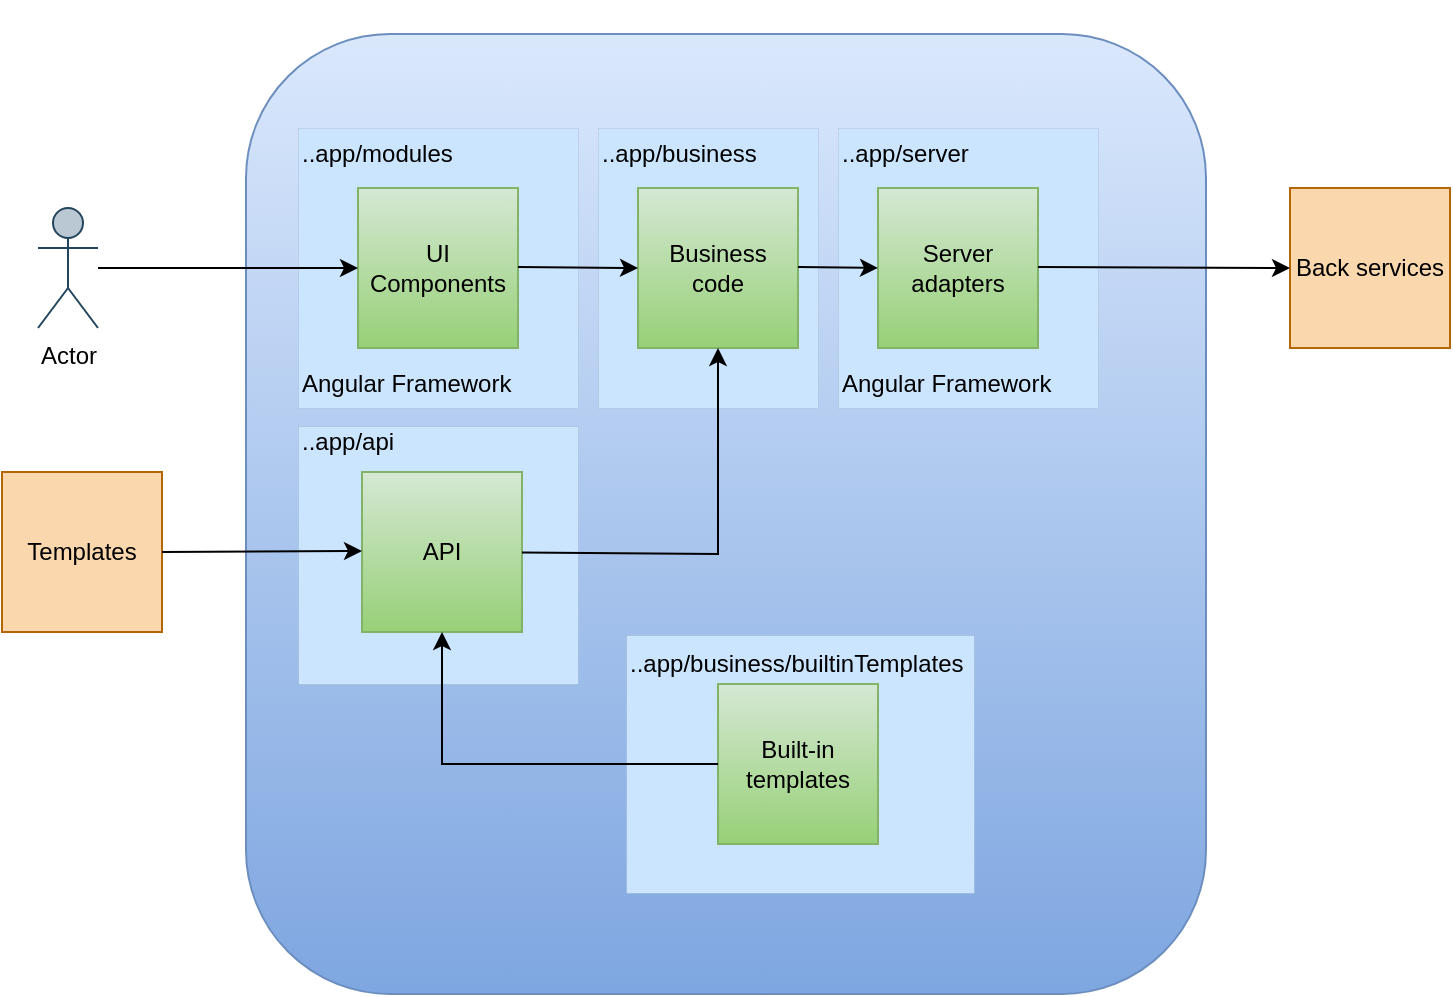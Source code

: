 <mxfile version="24.9.1">
  <diagram id="z6Yjpe6HvQgAe8unCV71" name="Page-1">
    <mxGraphModel dx="1434" dy="793" grid="1" gridSize="10" guides="1" tooltips="1" connect="1" arrows="1" fold="1" page="1" pageScale="1" pageWidth="827" pageHeight="1169" math="0" shadow="0">
      <root>
        <mxCell id="0" />
        <mxCell id="1" parent="0" />
        <mxCell id="FSSSU1nTyY8xmhBLleuj-13" value="&lt;div align=&quot;right&quot;&gt;&lt;br&gt;&lt;/div&gt;" style="whiteSpace=wrap;html=1;aspect=fixed;labelPosition=center;verticalLabelPosition=top;align=center;verticalAlign=bottom;fillColor=#dae8fc;strokeColor=#6c8ebf;rounded=1;gradientColor=#7ea6e0;" parent="1" vertex="1">
          <mxGeometry x="194" y="90" width="480" height="480" as="geometry" />
        </mxCell>
        <mxCell id="fpFChmSEyJDjpxVGa_st-11" value="&lt;div&gt;..app/business/builtinTemplates&lt;/div&gt;&lt;div&gt;&lt;br&gt;&lt;/div&gt;&lt;div&gt;&lt;br&gt;&lt;/div&gt;&lt;div&gt;&lt;br&gt;&lt;/div&gt;&lt;div&gt;&lt;br&gt;&lt;/div&gt;&lt;div&gt;&lt;br&gt;&lt;/div&gt;&lt;div&gt;&lt;br&gt;&lt;/div&gt;&lt;div&gt;&lt;br&gt;&lt;/div&gt;" style="rounded=0;whiteSpace=wrap;html=1;fillColor=#cce5ff;strokeWidth=0;strokeColor=#36393d;align=left;" parent="1" vertex="1">
          <mxGeometry x="384" y="390.5" width="174" height="129" as="geometry" />
        </mxCell>
        <mxCell id="fpFChmSEyJDjpxVGa_st-8" value="&lt;div&gt;..app/api &lt;br&gt;&lt;/div&gt;&lt;div&gt;&lt;br&gt;&lt;/div&gt;&lt;div&gt;&lt;br&gt;&lt;/div&gt;&lt;div&gt;&lt;br&gt;&lt;/div&gt;&lt;div&gt;&lt;br&gt;&lt;/div&gt;&lt;div&gt;&lt;br&gt;&lt;/div&gt;&lt;div&gt;&lt;br&gt;&lt;/div&gt;&lt;div&gt;&lt;br&gt;&lt;/div&gt;&lt;div&gt;&lt;br&gt;&lt;/div&gt;" style="rounded=0;whiteSpace=wrap;html=1;fillColor=#cce5ff;strokeWidth=0;strokeColor=#36393d;align=left;" parent="1" vertex="1">
          <mxGeometry x="220" y="286" width="140" height="129" as="geometry" />
        </mxCell>
        <mxCell id="fpFChmSEyJDjpxVGa_st-7" value="&lt;div&gt;..app/business &lt;br&gt;&lt;/div&gt;&lt;div&gt;&lt;br&gt;&lt;/div&gt;&lt;div&gt;&lt;br&gt;&lt;/div&gt;&lt;div&gt;&lt;br&gt;&lt;/div&gt;&lt;div&gt;&lt;br&gt;&lt;/div&gt;&lt;div&gt;&lt;br&gt;&lt;/div&gt;&lt;div&gt;&lt;br&gt;&lt;/div&gt;&lt;div&gt;&lt;br&gt;&lt;/div&gt;&lt;div&gt;&lt;br&gt;&lt;/div&gt;" style="rounded=0;whiteSpace=wrap;html=1;fillColor=#cce5ff;strokeWidth=0;strokeColor=#36393d;align=left;" parent="1" vertex="1">
          <mxGeometry x="370" y="137" width="110" height="140" as="geometry" />
        </mxCell>
        <mxCell id="fpFChmSEyJDjpxVGa_st-6" value="&lt;div&gt;..app/server &lt;br&gt;&lt;/div&gt;&lt;div&gt;&lt;br&gt;&lt;/div&gt;&lt;div&gt;&lt;br&gt;&lt;/div&gt;&lt;div&gt;&lt;br&gt;&lt;/div&gt;&lt;div&gt;&lt;br&gt;&lt;/div&gt;&lt;div&gt;&lt;br&gt;&lt;/div&gt;&lt;div&gt;&lt;br&gt;&lt;/div&gt;&lt;div&gt;&lt;br&gt;&lt;/div&gt;&lt;div&gt;Angular Framework&lt;/div&gt;" style="rounded=0;whiteSpace=wrap;html=1;fillColor=#cce5ff;strokeWidth=0;strokeColor=#36393d;align=left;" parent="1" vertex="1">
          <mxGeometry x="490" y="137" width="130" height="140" as="geometry" />
        </mxCell>
        <mxCell id="FSSSU1nTyY8xmhBLleuj-15" value="&lt;div&gt;..app/modules &lt;br&gt;&lt;/div&gt;&lt;div&gt;&lt;br&gt;&lt;/div&gt;&lt;div&gt;&lt;br&gt;&lt;/div&gt;&lt;div&gt;&lt;br&gt;&lt;/div&gt;&lt;div&gt;&lt;br&gt;&lt;/div&gt;&lt;div&gt;&lt;br&gt;&lt;/div&gt;&lt;div&gt;&lt;br&gt;&lt;/div&gt;&lt;div&gt;&lt;br&gt;&lt;/div&gt;&lt;div&gt;Angular Framework&lt;/div&gt;" style="rounded=0;whiteSpace=wrap;html=1;fillColor=#cce5ff;strokeWidth=0;strokeColor=#36393d;align=left;" parent="1" vertex="1">
          <mxGeometry x="220" y="137" width="140" height="140" as="geometry" />
        </mxCell>
        <mxCell id="FSSSU1nTyY8xmhBLleuj-1" value="Business code" style="whiteSpace=wrap;html=1;aspect=fixed;fillColor=#d5e8d4;strokeColor=#82b366;gradientColor=#97d077;" parent="1" vertex="1">
          <mxGeometry x="390" y="167" width="80" height="80" as="geometry" />
        </mxCell>
        <mxCell id="FSSSU1nTyY8xmhBLleuj-2" value="&lt;div&gt;Server adapters&lt;/div&gt;" style="whiteSpace=wrap;html=1;aspect=fixed;fillColor=#d5e8d4;strokeColor=#82b366;gradientColor=#97d077;" parent="1" vertex="1">
          <mxGeometry x="510" y="167" width="80" height="80" as="geometry" />
        </mxCell>
        <mxCell id="FSSSU1nTyY8xmhBLleuj-3" value="Back services" style="whiteSpace=wrap;html=1;aspect=fixed;fillColor=#fad7ac;strokeColor=#b46504;" parent="1" vertex="1">
          <mxGeometry x="716" y="167" width="80" height="80" as="geometry" />
        </mxCell>
        <mxCell id="FSSSU1nTyY8xmhBLleuj-4" value="&lt;div&gt;UI Components&lt;/div&gt;" style="whiteSpace=wrap;html=1;aspect=fixed;fillColor=#d5e8d4;strokeColor=#82b366;gradientColor=#97d077;" parent="1" vertex="1">
          <mxGeometry x="250" y="167" width="80" height="80" as="geometry" />
        </mxCell>
        <mxCell id="FSSSU1nTyY8xmhBLleuj-5" value="Actor" style="shape=umlActor;verticalLabelPosition=bottom;verticalAlign=top;html=1;outlineConnect=0;fillColor=#bac8d3;strokeColor=#23445d;" parent="1" vertex="1">
          <mxGeometry x="90" y="177" width="30" height="60" as="geometry" />
        </mxCell>
        <mxCell id="FSSSU1nTyY8xmhBLleuj-9" value="" style="endArrow=classic;html=1;rounded=0;" parent="1" source="FSSSU1nTyY8xmhBLleuj-5" target="FSSSU1nTyY8xmhBLleuj-4" edge="1">
          <mxGeometry width="50" height="50" relative="1" as="geometry">
            <mxPoint x="390" y="357" as="sourcePoint" />
            <mxPoint x="440" y="307" as="targetPoint" />
          </mxGeometry>
        </mxCell>
        <mxCell id="FSSSU1nTyY8xmhBLleuj-10" value="" style="endArrow=classic;html=1;rounded=0;" parent="1" edge="1">
          <mxGeometry width="50" height="50" relative="1" as="geometry">
            <mxPoint x="330" y="206.5" as="sourcePoint" />
            <mxPoint x="390" y="207" as="targetPoint" />
          </mxGeometry>
        </mxCell>
        <mxCell id="FSSSU1nTyY8xmhBLleuj-11" value="" style="endArrow=classic;html=1;rounded=0;entryX=0;entryY=0.5;entryDx=0;entryDy=0;" parent="1" target="FSSSU1nTyY8xmhBLleuj-2" edge="1">
          <mxGeometry width="50" height="50" relative="1" as="geometry">
            <mxPoint x="470" y="206.5" as="sourcePoint" />
            <mxPoint x="530" y="207" as="targetPoint" />
          </mxGeometry>
        </mxCell>
        <mxCell id="FSSSU1nTyY8xmhBLleuj-12" value="" style="endArrow=classic;html=1;rounded=0;entryX=0;entryY=0.5;entryDx=0;entryDy=0;" parent="1" target="FSSSU1nTyY8xmhBLleuj-3" edge="1">
          <mxGeometry width="50" height="50" relative="1" as="geometry">
            <mxPoint x="590" y="206.5" as="sourcePoint" />
            <mxPoint x="650" y="207" as="targetPoint" />
          </mxGeometry>
        </mxCell>
        <mxCell id="fpFChmSEyJDjpxVGa_st-2" value="API " style="whiteSpace=wrap;html=1;aspect=fixed;fillColor=#d5e8d4;strokeColor=#82b366;gradientColor=#97d077;" parent="1" vertex="1">
          <mxGeometry x="252" y="309" width="80" height="80" as="geometry" />
        </mxCell>
        <mxCell id="fpFChmSEyJDjpxVGa_st-3" value="" style="endArrow=classic;html=1;rounded=0;entryX=0.5;entryY=1;entryDx=0;entryDy=0;" parent="1" source="fpFChmSEyJDjpxVGa_st-2" target="FSSSU1nTyY8xmhBLleuj-1" edge="1">
          <mxGeometry width="50" height="50" relative="1" as="geometry">
            <mxPoint x="390" y="357" as="sourcePoint" />
            <mxPoint x="440" y="307" as="targetPoint" />
            <Array as="points">
              <mxPoint x="430" y="350" />
            </Array>
          </mxGeometry>
        </mxCell>
        <mxCell id="fpFChmSEyJDjpxVGa_st-4" value="Templates" style="whiteSpace=wrap;html=1;aspect=fixed;fillColor=#fad7ac;strokeColor=#b46504;" parent="1" vertex="1">
          <mxGeometry x="72" y="309" width="80" height="80" as="geometry" />
        </mxCell>
        <mxCell id="fpFChmSEyJDjpxVGa_st-5" value="" style="endArrow=classic;html=1;rounded=0;exitX=1;exitY=0.5;exitDx=0;exitDy=0;" parent="1" source="fpFChmSEyJDjpxVGa_st-4" edge="1">
          <mxGeometry width="50" height="50" relative="1" as="geometry">
            <mxPoint x="122" y="348.5" as="sourcePoint" />
            <mxPoint x="252" y="348.5" as="targetPoint" />
          </mxGeometry>
        </mxCell>
        <mxCell id="fpFChmSEyJDjpxVGa_st-9" value="Built-in templates" style="whiteSpace=wrap;html=1;aspect=fixed;fillColor=#d5e8d4;strokeColor=#82b366;gradientColor=#97d077;" parent="1" vertex="1">
          <mxGeometry x="430" y="415" width="80" height="80" as="geometry" />
        </mxCell>
        <mxCell id="fpFChmSEyJDjpxVGa_st-10" value="" style="endArrow=classic;html=1;rounded=0;entryX=0.5;entryY=1;entryDx=0;entryDy=0;exitX=0;exitY=0.5;exitDx=0;exitDy=0;" parent="1" source="fpFChmSEyJDjpxVGa_st-9" target="fpFChmSEyJDjpxVGa_st-2" edge="1">
          <mxGeometry width="50" height="50" relative="1" as="geometry">
            <mxPoint x="342" y="359" as="sourcePoint" />
            <mxPoint x="440" y="257" as="targetPoint" />
            <Array as="points">
              <mxPoint x="292" y="455" />
            </Array>
          </mxGeometry>
        </mxCell>
      </root>
    </mxGraphModel>
  </diagram>
</mxfile>
